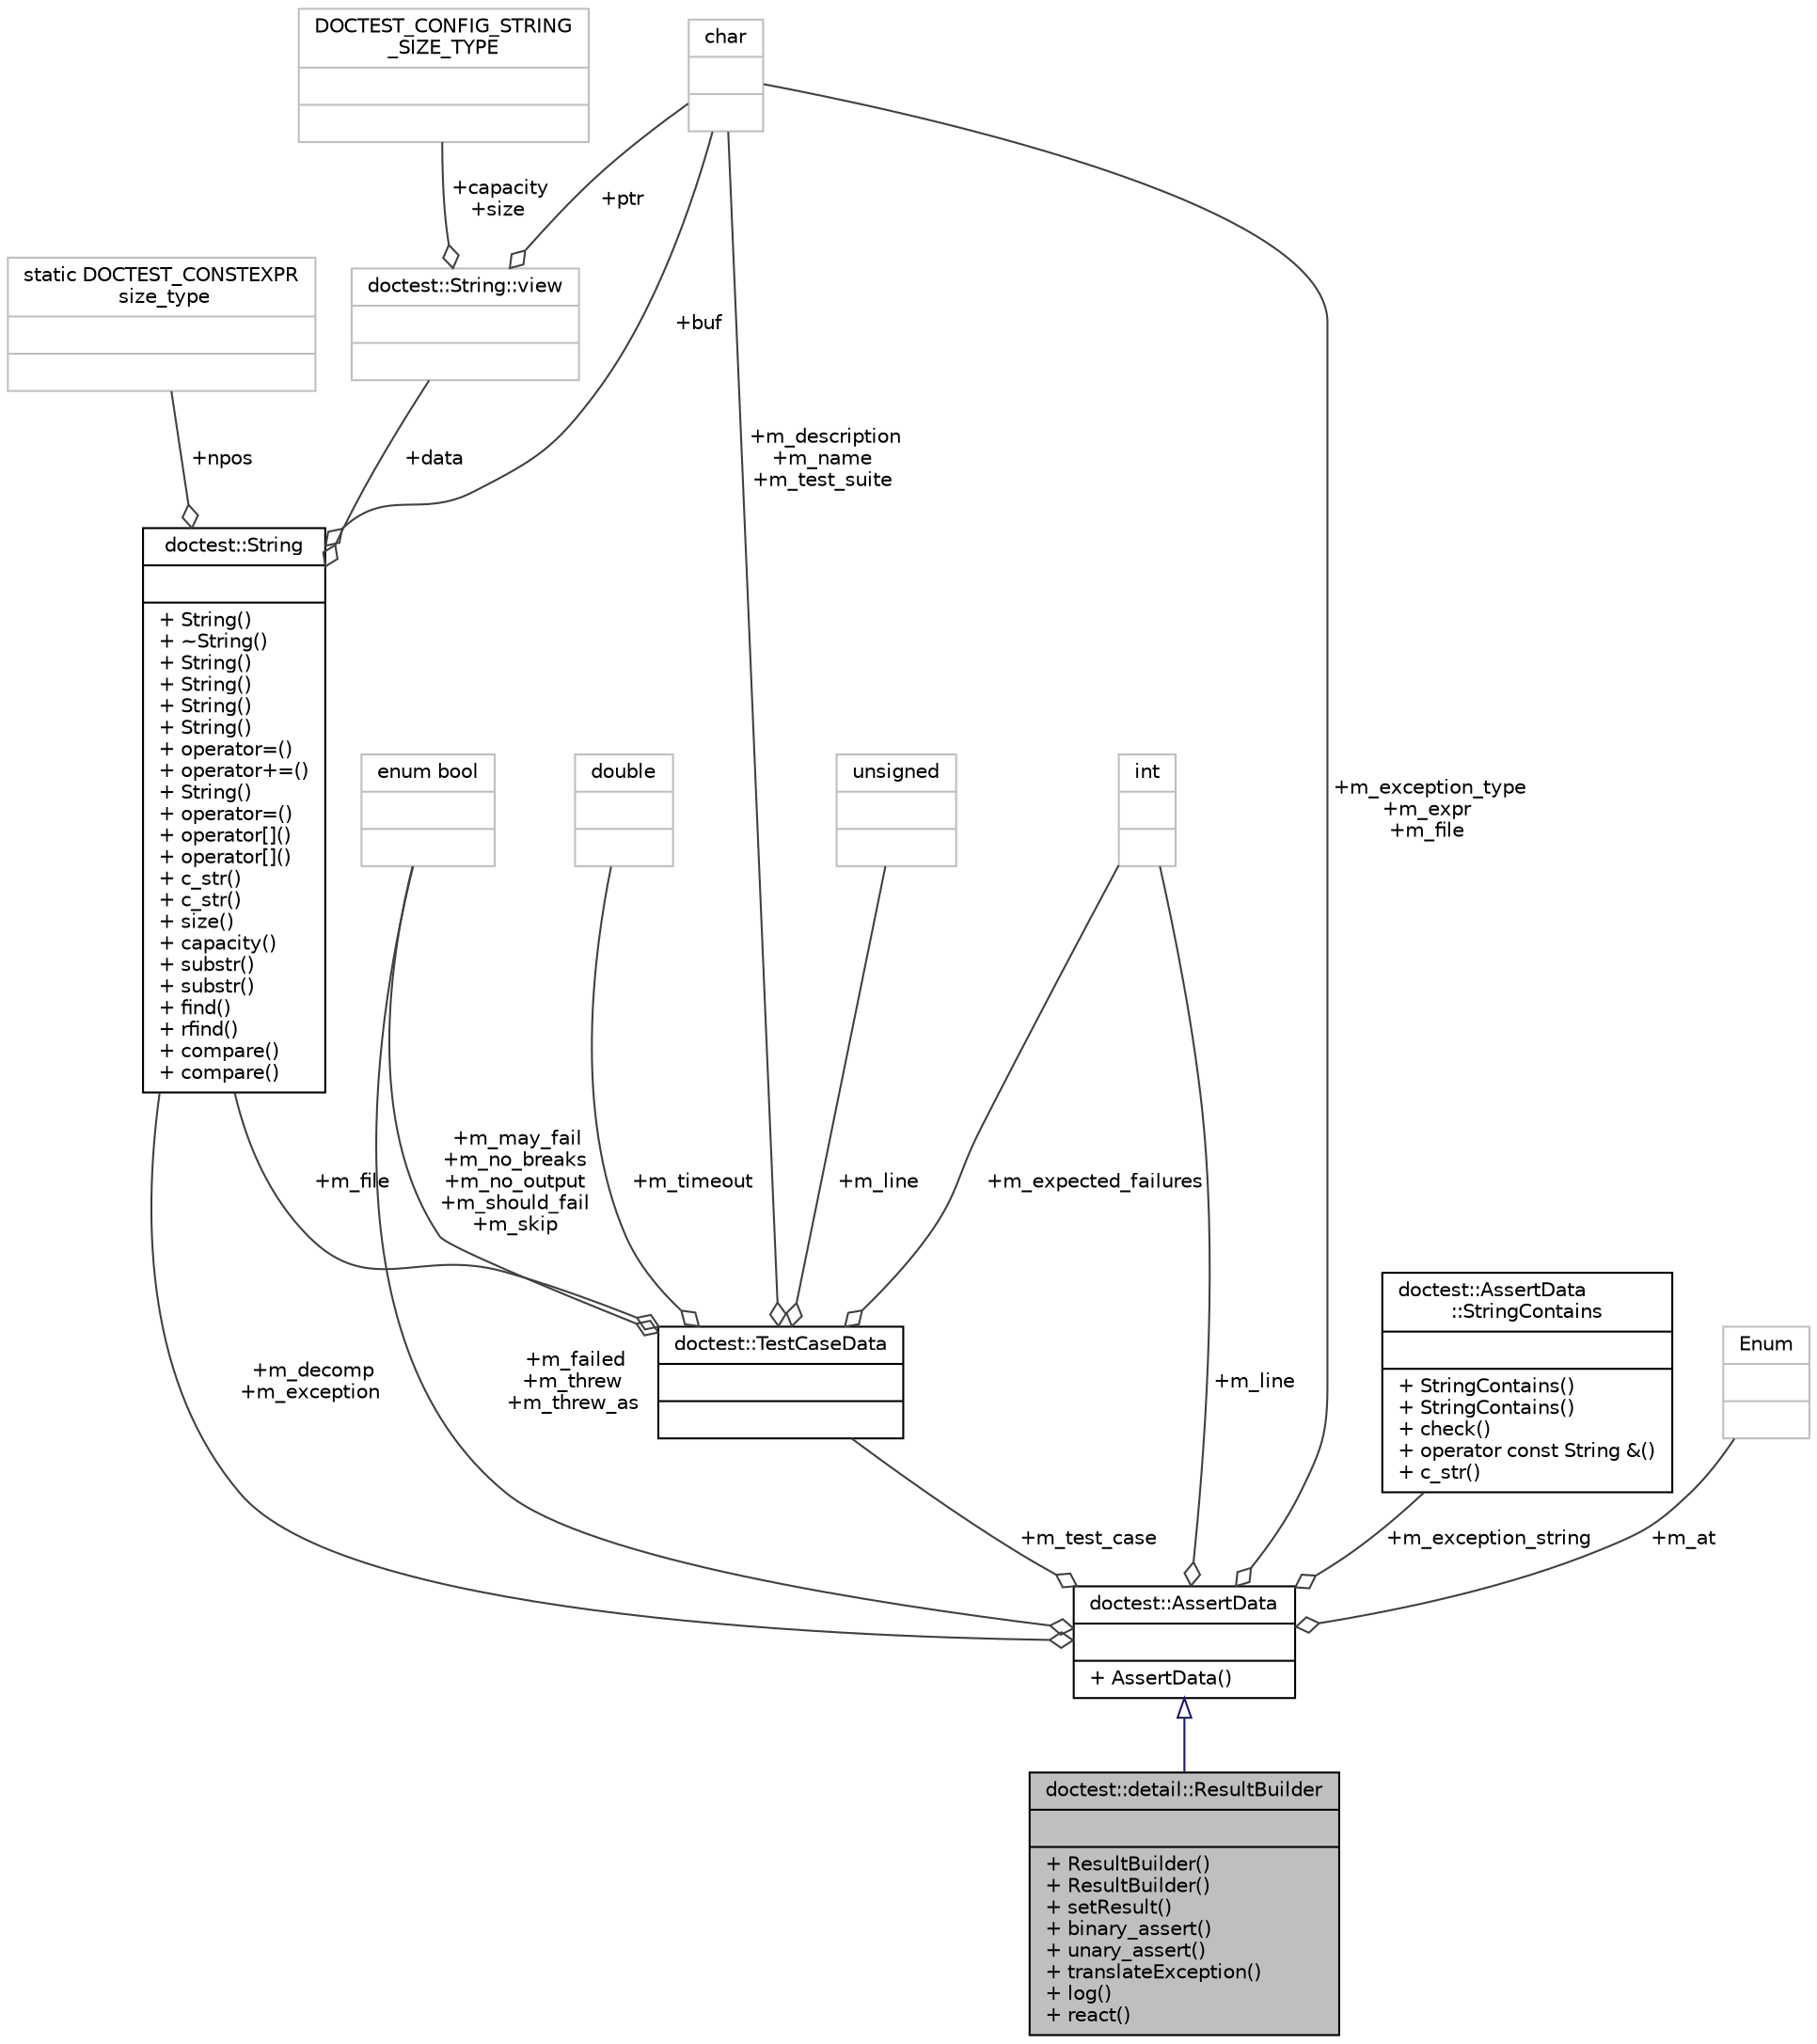 digraph "doctest::detail::ResultBuilder"
{
 // LATEX_PDF_SIZE
  edge [fontname="Helvetica",fontsize="10",labelfontname="Helvetica",labelfontsize="10"];
  node [fontname="Helvetica",fontsize="10",shape=record];
  Node1 [label="{doctest::detail::ResultBuilder\n||+ ResultBuilder()\l+ ResultBuilder()\l+ setResult()\l+ binary_assert()\l+ unary_assert()\l+ translateException()\l+ log()\l+ react()\l}",height=0.2,width=0.4,color="black", fillcolor="grey75", style="filled", fontcolor="black",tooltip=" "];
  Node2 -> Node1 [dir="back",color="midnightblue",fontsize="10",style="solid",arrowtail="onormal",fontname="Helvetica"];
  Node2 [label="{doctest::AssertData\n||+ AssertData()\l}",height=0.2,width=0.4,color="black", fillcolor="white", style="filled",URL="$structdoctest_1_1AssertData.html",tooltip=" "];
  Node3 -> Node2 [color="grey25",fontsize="10",style="solid",label=" +m_test_case" ,arrowhead="odiamond",fontname="Helvetica"];
  Node3 [label="{doctest::TestCaseData\n||}",height=0.2,width=0.4,color="black", fillcolor="white", style="filled",URL="$structdoctest_1_1TestCaseData.html",tooltip=" "];
  Node4 -> Node3 [color="grey25",fontsize="10",style="solid",label=" +m_timeout" ,arrowhead="odiamond",fontname="Helvetica"];
  Node4 [label="{double\n||}",height=0.2,width=0.4,color="grey75", fillcolor="white", style="filled",tooltip=" "];
  Node5 -> Node3 [color="grey25",fontsize="10",style="solid",label=" +m_description\n+m_name\n+m_test_suite" ,arrowhead="odiamond",fontname="Helvetica"];
  Node5 [label="{char\n||}",height=0.2,width=0.4,color="grey75", fillcolor="white", style="filled",tooltip=" "];
  Node6 -> Node3 [color="grey25",fontsize="10",style="solid",label=" +m_file" ,arrowhead="odiamond",fontname="Helvetica"];
  Node6 [label="{doctest::String\n||+ String()\l+ ~String()\l+ String()\l+ String()\l+ String()\l+ String()\l+ operator=()\l+ operator+=()\l+ String()\l+ operator=()\l+ operator[]()\l+ operator[]()\l+ c_str()\l+ c_str()\l+ size()\l+ capacity()\l+ substr()\l+ substr()\l+ find()\l+ rfind()\l+ compare()\l+ compare()\l}",height=0.2,width=0.4,color="black", fillcolor="white", style="filled",URL="$classdoctest_1_1String.html",tooltip=" "];
  Node7 -> Node6 [color="grey25",fontsize="10",style="solid",label=" +npos" ,arrowhead="odiamond",fontname="Helvetica"];
  Node7 [label="{static DOCTEST_CONSTEXPR\l size_type\n||}",height=0.2,width=0.4,color="grey75", fillcolor="white", style="filled",tooltip=" "];
  Node8 -> Node6 [color="grey25",fontsize="10",style="solid",label=" +data" ,arrowhead="odiamond",fontname="Helvetica"];
  Node8 [label="{doctest::String::view\n||}",height=0.2,width=0.4,color="grey75", fillcolor="white", style="filled",tooltip=" "];
  Node5 -> Node8 [color="grey25",fontsize="10",style="solid",label=" +ptr" ,arrowhead="odiamond",fontname="Helvetica"];
  Node9 -> Node8 [color="grey25",fontsize="10",style="solid",label=" +capacity\n+size" ,arrowhead="odiamond",fontname="Helvetica"];
  Node9 [label="{DOCTEST_CONFIG_STRING\l_SIZE_TYPE\n||}",height=0.2,width=0.4,color="grey75", fillcolor="white", style="filled",tooltip=" "];
  Node5 -> Node6 [color="grey25",fontsize="10",style="solid",label=" +buf" ,arrowhead="odiamond",fontname="Helvetica"];
  Node10 -> Node3 [color="grey25",fontsize="10",style="solid",label=" +m_expected_failures" ,arrowhead="odiamond",fontname="Helvetica"];
  Node10 [label="{int\n||}",height=0.2,width=0.4,color="grey75", fillcolor="white", style="filled",tooltip=" "];
  Node11 -> Node3 [color="grey25",fontsize="10",style="solid",label=" +m_may_fail\n+m_no_breaks\n+m_no_output\n+m_should_fail\n+m_skip" ,arrowhead="odiamond",fontname="Helvetica"];
  Node11 [label="{enum bool\n||}",height=0.2,width=0.4,color="grey75", fillcolor="white", style="filled",tooltip=" "];
  Node12 -> Node3 [color="grey25",fontsize="10",style="solid",label=" +m_line" ,arrowhead="odiamond",fontname="Helvetica"];
  Node12 [label="{unsigned\n||}",height=0.2,width=0.4,color="grey75", fillcolor="white", style="filled",tooltip=" "];
  Node5 -> Node2 [color="grey25",fontsize="10",style="solid",label=" +m_exception_type\n+m_expr\n+m_file" ,arrowhead="odiamond",fontname="Helvetica"];
  Node6 -> Node2 [color="grey25",fontsize="10",style="solid",label=" +m_decomp\n+m_exception" ,arrowhead="odiamond",fontname="Helvetica"];
  Node13 -> Node2 [color="grey25",fontsize="10",style="solid",label=" +m_exception_string" ,arrowhead="odiamond",fontname="Helvetica"];
  Node13 [label="{doctest::AssertData\l::StringContains\n||+ StringContains()\l+ StringContains()\l+ check()\l+ operator const String &()\l+ c_str()\l}",height=0.2,width=0.4,color="black", fillcolor="white", style="filled",URL="$classdoctest_1_1AssertData_1_1StringContains.html",tooltip=" "];
  Node11 -> Node2 [color="grey25",fontsize="10",style="solid",label=" +m_failed\n+m_threw\n+m_threw_as" ,arrowhead="odiamond",fontname="Helvetica"];
  Node10 -> Node2 [color="grey25",fontsize="10",style="solid",label=" +m_line" ,arrowhead="odiamond",fontname="Helvetica"];
  Node14 -> Node2 [color="grey25",fontsize="10",style="solid",label=" +m_at" ,arrowhead="odiamond",fontname="Helvetica"];
  Node14 [label="{Enum\n||}",height=0.2,width=0.4,color="grey75", fillcolor="white", style="filled",tooltip=" "];
}
